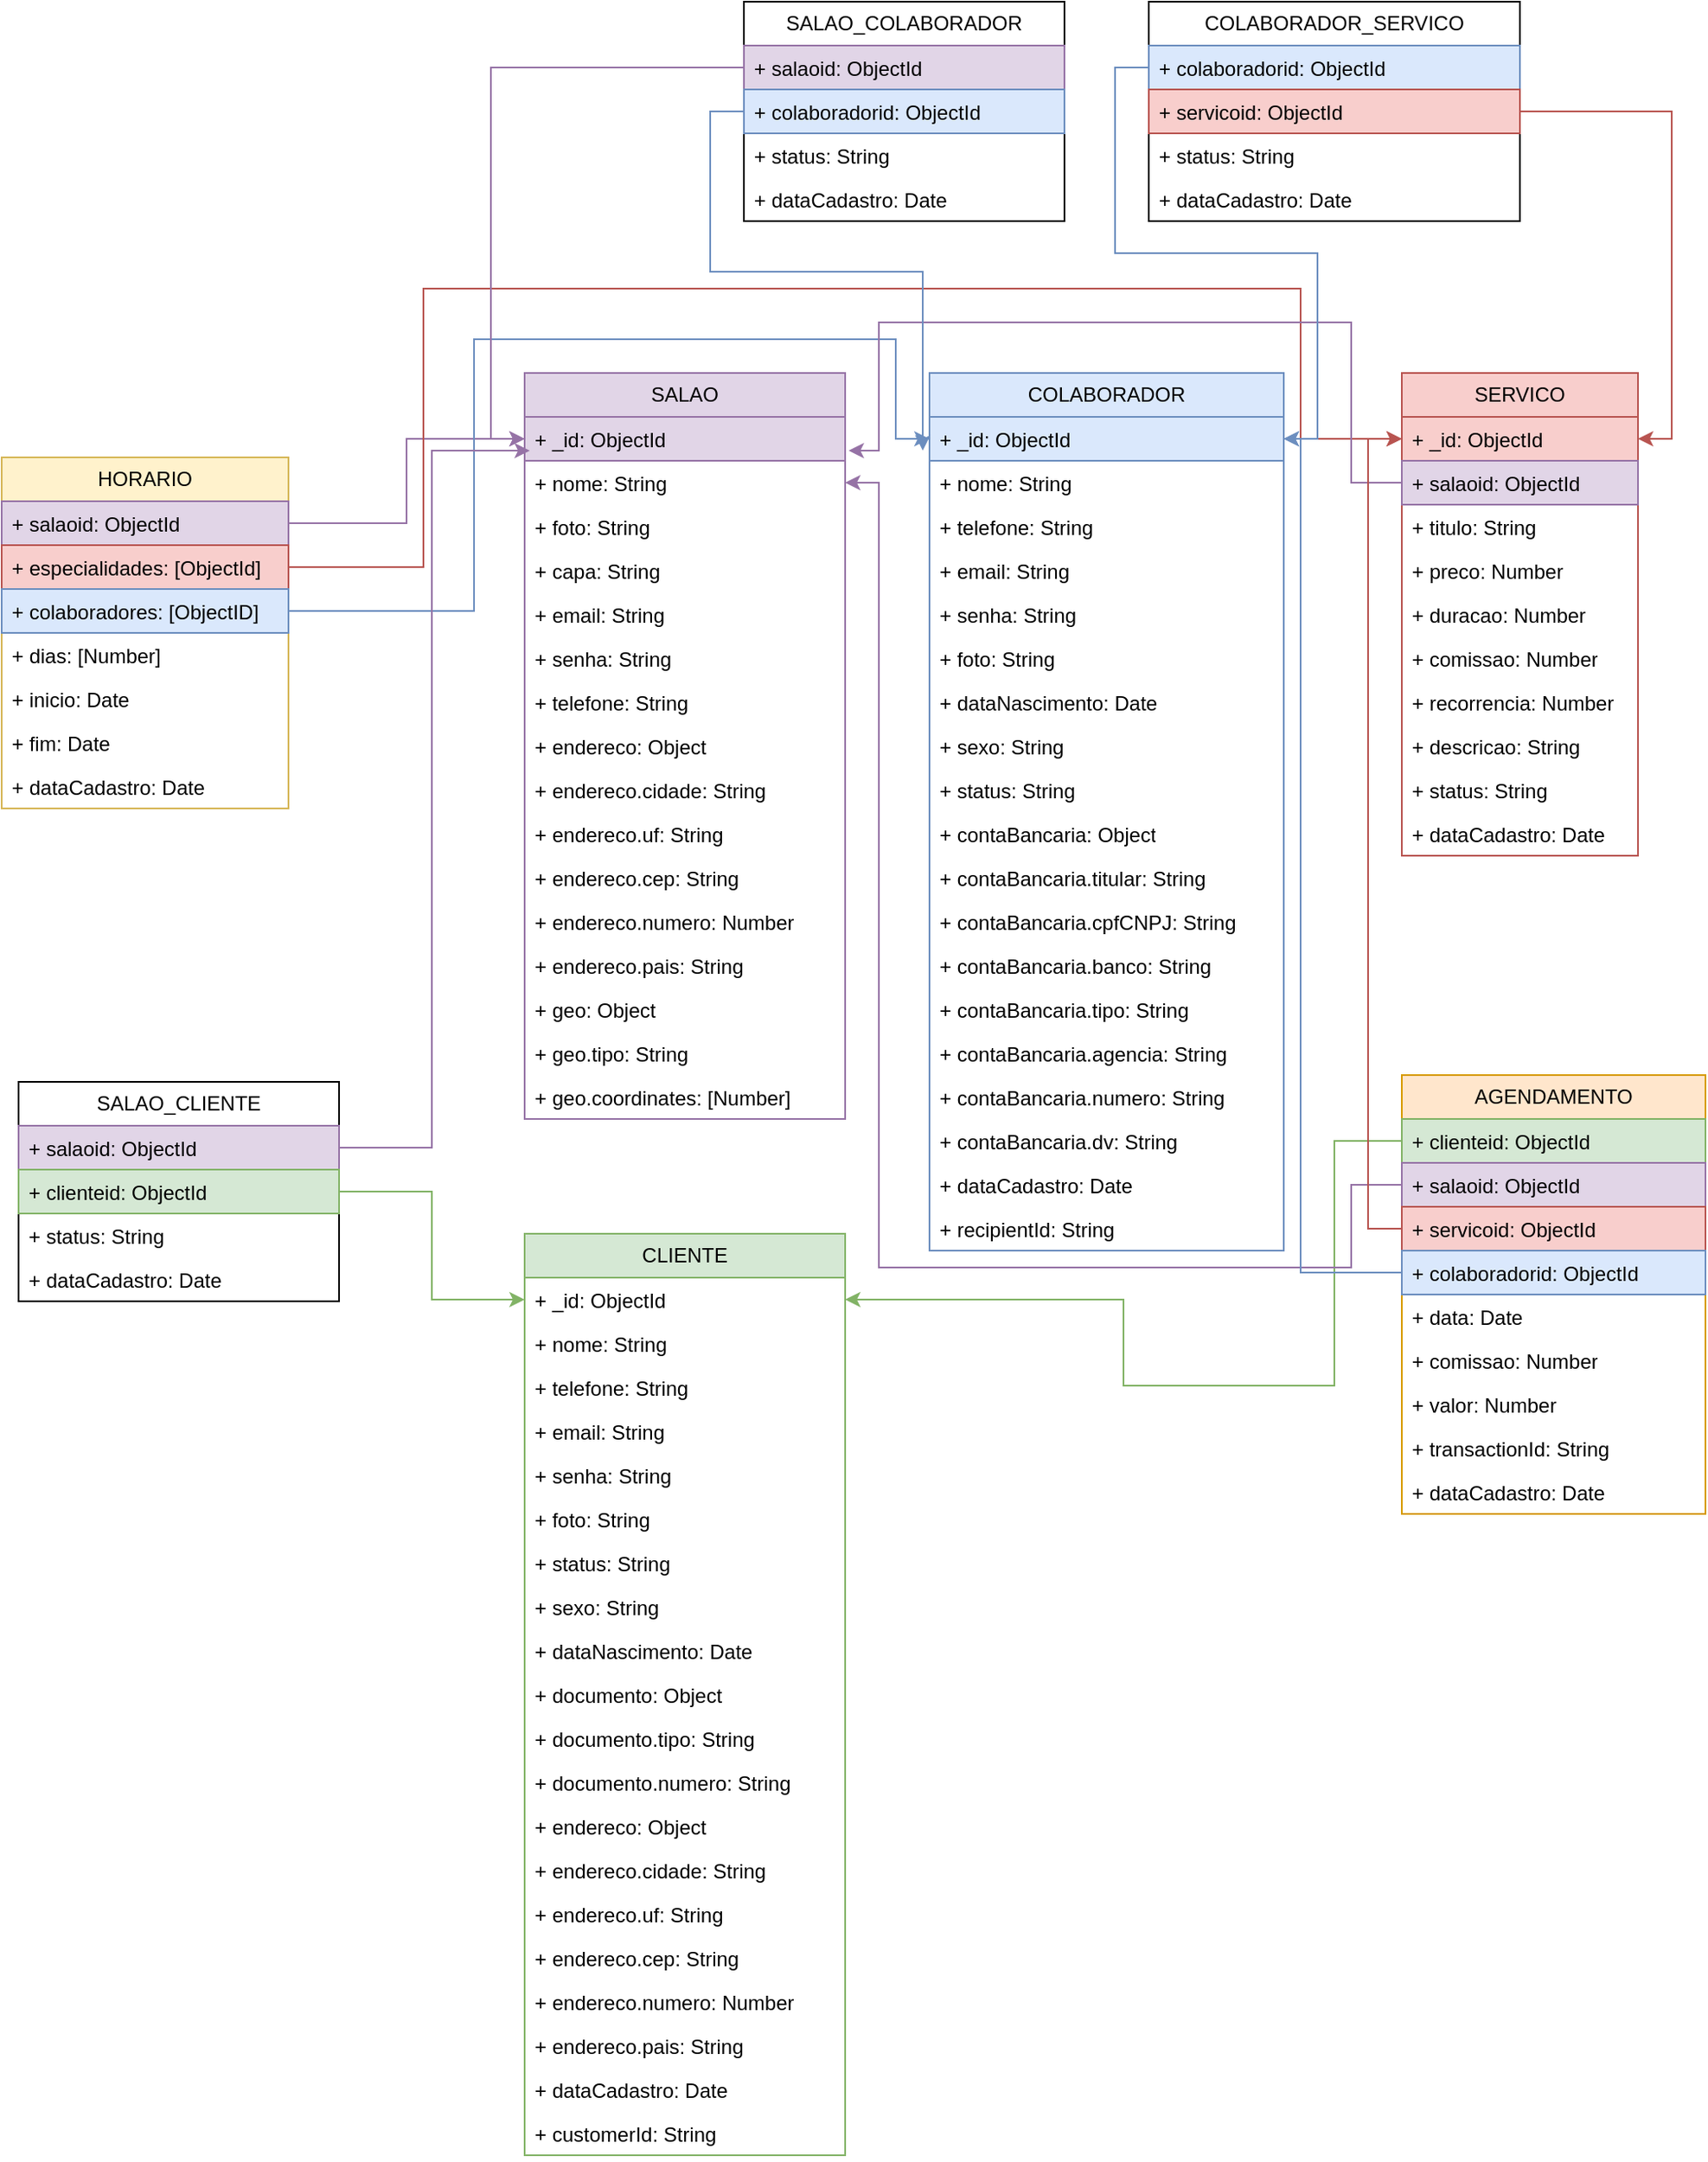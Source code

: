 <mxfile version="21.7.2" type="device">
  <diagram name="Página-1" id="pTal4wzW6NdU5dptqtZZ">
    <mxGraphModel dx="2261" dy="1959" grid="1" gridSize="10" guides="1" tooltips="1" connect="1" arrows="1" fold="1" page="1" pageScale="1" pageWidth="827" pageHeight="1169" math="0" shadow="0">
      <root>
        <mxCell id="0" />
        <mxCell id="1" parent="0" />
        <mxCell id="RB24_wowcTz3OjZPQ2FV-1" value="SALAO" style="swimlane;fontStyle=0;childLayout=stackLayout;horizontal=1;startSize=26;fillColor=#e1d5e7;horizontalStack=0;resizeParent=1;resizeParentMax=0;resizeLast=0;collapsible=1;marginBottom=0;whiteSpace=wrap;html=1;strokeColor=#9673a6;" parent="1" vertex="1">
          <mxGeometry x="20" y="80" width="190" height="442" as="geometry" />
        </mxCell>
        <mxCell id="RB24_wowcTz3OjZPQ2FV-2" value="+ _id: ObjectId" style="text;strokeColor=#9673a6;fillColor=#e1d5e7;align=left;verticalAlign=top;spacingLeft=4;spacingRight=4;overflow=hidden;rotatable=0;points=[[0,0.5],[1,0.5]];portConstraint=eastwest;whiteSpace=wrap;html=1;" parent="RB24_wowcTz3OjZPQ2FV-1" vertex="1">
          <mxGeometry y="26" width="190" height="26" as="geometry" />
        </mxCell>
        <mxCell id="RB24_wowcTz3OjZPQ2FV-3" value="+ nome: String" style="text;strokeColor=none;fillColor=none;align=left;verticalAlign=top;spacingLeft=4;spacingRight=4;overflow=hidden;rotatable=0;points=[[0,0.5],[1,0.5]];portConstraint=eastwest;whiteSpace=wrap;html=1;" parent="RB24_wowcTz3OjZPQ2FV-1" vertex="1">
          <mxGeometry y="52" width="190" height="26" as="geometry" />
        </mxCell>
        <mxCell id="RB24_wowcTz3OjZPQ2FV-4" value="+ foto: String" style="text;strokeColor=none;fillColor=none;align=left;verticalAlign=top;spacingLeft=4;spacingRight=4;overflow=hidden;rotatable=0;points=[[0,0.5],[1,0.5]];portConstraint=eastwest;whiteSpace=wrap;html=1;" parent="RB24_wowcTz3OjZPQ2FV-1" vertex="1">
          <mxGeometry y="78" width="190" height="26" as="geometry" />
        </mxCell>
        <mxCell id="RB24_wowcTz3OjZPQ2FV-5" value="+ capa: String" style="text;strokeColor=none;fillColor=none;align=left;verticalAlign=top;spacingLeft=4;spacingRight=4;overflow=hidden;rotatable=0;points=[[0,0.5],[1,0.5]];portConstraint=eastwest;whiteSpace=wrap;html=1;" parent="RB24_wowcTz3OjZPQ2FV-1" vertex="1">
          <mxGeometry y="104" width="190" height="26" as="geometry" />
        </mxCell>
        <mxCell id="RB24_wowcTz3OjZPQ2FV-6" value="+ email: String" style="text;strokeColor=none;fillColor=none;align=left;verticalAlign=top;spacingLeft=4;spacingRight=4;overflow=hidden;rotatable=0;points=[[0,0.5],[1,0.5]];portConstraint=eastwest;whiteSpace=wrap;html=1;" parent="RB24_wowcTz3OjZPQ2FV-1" vertex="1">
          <mxGeometry y="130" width="190" height="26" as="geometry" />
        </mxCell>
        <mxCell id="RB24_wowcTz3OjZPQ2FV-7" value="+ senha: String" style="text;strokeColor=none;fillColor=none;align=left;verticalAlign=top;spacingLeft=4;spacingRight=4;overflow=hidden;rotatable=0;points=[[0,0.5],[1,0.5]];portConstraint=eastwest;whiteSpace=wrap;html=1;" parent="RB24_wowcTz3OjZPQ2FV-1" vertex="1">
          <mxGeometry y="156" width="190" height="26" as="geometry" />
        </mxCell>
        <mxCell id="RB24_wowcTz3OjZPQ2FV-8" value="+ telefone: String" style="text;strokeColor=none;fillColor=none;align=left;verticalAlign=top;spacingLeft=4;spacingRight=4;overflow=hidden;rotatable=0;points=[[0,0.5],[1,0.5]];portConstraint=eastwest;whiteSpace=wrap;html=1;" parent="RB24_wowcTz3OjZPQ2FV-1" vertex="1">
          <mxGeometry y="182" width="190" height="26" as="geometry" />
        </mxCell>
        <mxCell id="RB24_wowcTz3OjZPQ2FV-9" value="+ endereco: Object" style="text;strokeColor=none;fillColor=none;align=left;verticalAlign=top;spacingLeft=4;spacingRight=4;overflow=hidden;rotatable=0;points=[[0,0.5],[1,0.5]];portConstraint=eastwest;whiteSpace=wrap;html=1;" parent="RB24_wowcTz3OjZPQ2FV-1" vertex="1">
          <mxGeometry y="208" width="190" height="26" as="geometry" />
        </mxCell>
        <mxCell id="RB24_wowcTz3OjZPQ2FV-10" value="+ endereco.cidade: String" style="text;strokeColor=none;fillColor=none;align=left;verticalAlign=top;spacingLeft=4;spacingRight=4;overflow=hidden;rotatable=0;points=[[0,0.5],[1,0.5]];portConstraint=eastwest;whiteSpace=wrap;html=1;" parent="RB24_wowcTz3OjZPQ2FV-1" vertex="1">
          <mxGeometry y="234" width="190" height="26" as="geometry" />
        </mxCell>
        <mxCell id="RB24_wowcTz3OjZPQ2FV-11" value="+ endereco.uf: String" style="text;strokeColor=none;fillColor=none;align=left;verticalAlign=top;spacingLeft=4;spacingRight=4;overflow=hidden;rotatable=0;points=[[0,0.5],[1,0.5]];portConstraint=eastwest;whiteSpace=wrap;html=1;" parent="RB24_wowcTz3OjZPQ2FV-1" vertex="1">
          <mxGeometry y="260" width="190" height="26" as="geometry" />
        </mxCell>
        <mxCell id="RB24_wowcTz3OjZPQ2FV-12" value="+ endereco.cep: String" style="text;strokeColor=none;fillColor=none;align=left;verticalAlign=top;spacingLeft=4;spacingRight=4;overflow=hidden;rotatable=0;points=[[0,0.5],[1,0.5]];portConstraint=eastwest;whiteSpace=wrap;html=1;" parent="RB24_wowcTz3OjZPQ2FV-1" vertex="1">
          <mxGeometry y="286" width="190" height="26" as="geometry" />
        </mxCell>
        <mxCell id="RB24_wowcTz3OjZPQ2FV-14" value="+ endereco.numero: Number" style="text;strokeColor=none;fillColor=none;align=left;verticalAlign=top;spacingLeft=4;spacingRight=4;overflow=hidden;rotatable=0;points=[[0,0.5],[1,0.5]];portConstraint=eastwest;whiteSpace=wrap;html=1;" parent="RB24_wowcTz3OjZPQ2FV-1" vertex="1">
          <mxGeometry y="312" width="190" height="26" as="geometry" />
        </mxCell>
        <mxCell id="RB24_wowcTz3OjZPQ2FV-15" value="+ endereco.pais: String" style="text;strokeColor=none;fillColor=none;align=left;verticalAlign=top;spacingLeft=4;spacingRight=4;overflow=hidden;rotatable=0;points=[[0,0.5],[1,0.5]];portConstraint=eastwest;whiteSpace=wrap;html=1;" parent="RB24_wowcTz3OjZPQ2FV-1" vertex="1">
          <mxGeometry y="338" width="190" height="26" as="geometry" />
        </mxCell>
        <mxCell id="RB24_wowcTz3OjZPQ2FV-16" value="+ geo: Object" style="text;strokeColor=none;fillColor=none;align=left;verticalAlign=top;spacingLeft=4;spacingRight=4;overflow=hidden;rotatable=0;points=[[0,0.5],[1,0.5]];portConstraint=eastwest;whiteSpace=wrap;html=1;" parent="RB24_wowcTz3OjZPQ2FV-1" vertex="1">
          <mxGeometry y="364" width="190" height="26" as="geometry" />
        </mxCell>
        <mxCell id="RB24_wowcTz3OjZPQ2FV-17" value="+ geo.tipo: String" style="text;strokeColor=none;fillColor=none;align=left;verticalAlign=top;spacingLeft=4;spacingRight=4;overflow=hidden;rotatable=0;points=[[0,0.5],[1,0.5]];portConstraint=eastwest;whiteSpace=wrap;html=1;" parent="RB24_wowcTz3OjZPQ2FV-1" vertex="1">
          <mxGeometry y="390" width="190" height="26" as="geometry" />
        </mxCell>
        <mxCell id="RB24_wowcTz3OjZPQ2FV-18" value="+ geo.coordinates: [Number]" style="text;strokeColor=none;fillColor=none;align=left;verticalAlign=top;spacingLeft=4;spacingRight=4;overflow=hidden;rotatable=0;points=[[0,0.5],[1,0.5]];portConstraint=eastwest;whiteSpace=wrap;html=1;" parent="RB24_wowcTz3OjZPQ2FV-1" vertex="1">
          <mxGeometry y="416" width="190" height="26" as="geometry" />
        </mxCell>
        <mxCell id="RB24_wowcTz3OjZPQ2FV-19" value="COLABORADOR" style="swimlane;fontStyle=0;childLayout=stackLayout;horizontal=1;startSize=26;fillColor=#dae8fc;horizontalStack=0;resizeParent=1;resizeParentMax=0;resizeLast=0;collapsible=1;marginBottom=0;whiteSpace=wrap;html=1;strokeColor=#6c8ebf;" parent="1" vertex="1">
          <mxGeometry x="260" y="80" width="210" height="520" as="geometry" />
        </mxCell>
        <mxCell id="RB24_wowcTz3OjZPQ2FV-20" value="+ _id: ObjectId" style="text;strokeColor=#6c8ebf;fillColor=#dae8fc;align=left;verticalAlign=top;spacingLeft=4;spacingRight=4;overflow=hidden;rotatable=0;points=[[0,0.5],[1,0.5]];portConstraint=eastwest;whiteSpace=wrap;html=1;" parent="RB24_wowcTz3OjZPQ2FV-19" vertex="1">
          <mxGeometry y="26" width="210" height="26" as="geometry" />
        </mxCell>
        <mxCell id="RB24_wowcTz3OjZPQ2FV-21" value="+ nome: String" style="text;strokeColor=none;fillColor=none;align=left;verticalAlign=top;spacingLeft=4;spacingRight=4;overflow=hidden;rotatable=0;points=[[0,0.5],[1,0.5]];portConstraint=eastwest;whiteSpace=wrap;html=1;" parent="RB24_wowcTz3OjZPQ2FV-19" vertex="1">
          <mxGeometry y="52" width="210" height="26" as="geometry" />
        </mxCell>
        <mxCell id="RB24_wowcTz3OjZPQ2FV-22" value="+ telefone: String" style="text;strokeColor=none;fillColor=none;align=left;verticalAlign=top;spacingLeft=4;spacingRight=4;overflow=hidden;rotatable=0;points=[[0,0.5],[1,0.5]];portConstraint=eastwest;whiteSpace=wrap;html=1;" parent="RB24_wowcTz3OjZPQ2FV-19" vertex="1">
          <mxGeometry y="78" width="210" height="26" as="geometry" />
        </mxCell>
        <mxCell id="RB24_wowcTz3OjZPQ2FV-23" value="+ email: String" style="text;strokeColor=none;fillColor=none;align=left;verticalAlign=top;spacingLeft=4;spacingRight=4;overflow=hidden;rotatable=0;points=[[0,0.5],[1,0.5]];portConstraint=eastwest;whiteSpace=wrap;html=1;" parent="RB24_wowcTz3OjZPQ2FV-19" vertex="1">
          <mxGeometry y="104" width="210" height="26" as="geometry" />
        </mxCell>
        <mxCell id="RB24_wowcTz3OjZPQ2FV-24" value="+ senha: String" style="text;strokeColor=none;fillColor=none;align=left;verticalAlign=top;spacingLeft=4;spacingRight=4;overflow=hidden;rotatable=0;points=[[0,0.5],[1,0.5]];portConstraint=eastwest;whiteSpace=wrap;html=1;" parent="RB24_wowcTz3OjZPQ2FV-19" vertex="1">
          <mxGeometry y="130" width="210" height="26" as="geometry" />
        </mxCell>
        <mxCell id="RB24_wowcTz3OjZPQ2FV-25" value="+ foto: String" style="text;strokeColor=none;fillColor=none;align=left;verticalAlign=top;spacingLeft=4;spacingRight=4;overflow=hidden;rotatable=0;points=[[0,0.5],[1,0.5]];portConstraint=eastwest;whiteSpace=wrap;html=1;" parent="RB24_wowcTz3OjZPQ2FV-19" vertex="1">
          <mxGeometry y="156" width="210" height="26" as="geometry" />
        </mxCell>
        <mxCell id="RB24_wowcTz3OjZPQ2FV-26" value="+ dataNascimento: Date" style="text;strokeColor=none;fillColor=none;align=left;verticalAlign=top;spacingLeft=4;spacingRight=4;overflow=hidden;rotatable=0;points=[[0,0.5],[1,0.5]];portConstraint=eastwest;whiteSpace=wrap;html=1;" parent="RB24_wowcTz3OjZPQ2FV-19" vertex="1">
          <mxGeometry y="182" width="210" height="26" as="geometry" />
        </mxCell>
        <mxCell id="RB24_wowcTz3OjZPQ2FV-27" value="+ sexo: String" style="text;strokeColor=none;fillColor=none;align=left;verticalAlign=top;spacingLeft=4;spacingRight=4;overflow=hidden;rotatable=0;points=[[0,0.5],[1,0.5]];portConstraint=eastwest;whiteSpace=wrap;html=1;" parent="RB24_wowcTz3OjZPQ2FV-19" vertex="1">
          <mxGeometry y="208" width="210" height="26" as="geometry" />
        </mxCell>
        <mxCell id="RB24_wowcTz3OjZPQ2FV-28" value="+ status: String" style="text;strokeColor=none;fillColor=none;align=left;verticalAlign=top;spacingLeft=4;spacingRight=4;overflow=hidden;rotatable=0;points=[[0,0.5],[1,0.5]];portConstraint=eastwest;whiteSpace=wrap;html=1;" parent="RB24_wowcTz3OjZPQ2FV-19" vertex="1">
          <mxGeometry y="234" width="210" height="26" as="geometry" />
        </mxCell>
        <mxCell id="RB24_wowcTz3OjZPQ2FV-29" value="+ contaBancaria: Object" style="text;strokeColor=none;fillColor=none;align=left;verticalAlign=top;spacingLeft=4;spacingRight=4;overflow=hidden;rotatable=0;points=[[0,0.5],[1,0.5]];portConstraint=eastwest;whiteSpace=wrap;html=1;" parent="RB24_wowcTz3OjZPQ2FV-19" vertex="1">
          <mxGeometry y="260" width="210" height="26" as="geometry" />
        </mxCell>
        <mxCell id="RB24_wowcTz3OjZPQ2FV-30" value="+ contaBancaria.titular: String" style="text;strokeColor=none;fillColor=none;align=left;verticalAlign=top;spacingLeft=4;spacingRight=4;overflow=hidden;rotatable=0;points=[[0,0.5],[1,0.5]];portConstraint=eastwest;whiteSpace=wrap;html=1;" parent="RB24_wowcTz3OjZPQ2FV-19" vertex="1">
          <mxGeometry y="286" width="210" height="26" as="geometry" />
        </mxCell>
        <mxCell id="RB24_wowcTz3OjZPQ2FV-31" value="+ contaBancaria.cpfCNPJ: String" style="text;strokeColor=none;fillColor=none;align=left;verticalAlign=top;spacingLeft=4;spacingRight=4;overflow=hidden;rotatable=0;points=[[0,0.5],[1,0.5]];portConstraint=eastwest;whiteSpace=wrap;html=1;" parent="RB24_wowcTz3OjZPQ2FV-19" vertex="1">
          <mxGeometry y="312" width="210" height="26" as="geometry" />
        </mxCell>
        <mxCell id="RB24_wowcTz3OjZPQ2FV-32" value="+ contaBancaria.banco: String" style="text;strokeColor=none;fillColor=none;align=left;verticalAlign=top;spacingLeft=4;spacingRight=4;overflow=hidden;rotatable=0;points=[[0,0.5],[1,0.5]];portConstraint=eastwest;whiteSpace=wrap;html=1;" parent="RB24_wowcTz3OjZPQ2FV-19" vertex="1">
          <mxGeometry y="338" width="210" height="26" as="geometry" />
        </mxCell>
        <mxCell id="RB24_wowcTz3OjZPQ2FV-33" value="+ contaBancaria.tipo: String" style="text;strokeColor=none;fillColor=none;align=left;verticalAlign=top;spacingLeft=4;spacingRight=4;overflow=hidden;rotatable=0;points=[[0,0.5],[1,0.5]];portConstraint=eastwest;whiteSpace=wrap;html=1;" parent="RB24_wowcTz3OjZPQ2FV-19" vertex="1">
          <mxGeometry y="364" width="210" height="26" as="geometry" />
        </mxCell>
        <mxCell id="RB24_wowcTz3OjZPQ2FV-34" value="+ contaBancaria.agencia: String" style="text;strokeColor=none;fillColor=none;align=left;verticalAlign=top;spacingLeft=4;spacingRight=4;overflow=hidden;rotatable=0;points=[[0,0.5],[1,0.5]];portConstraint=eastwest;whiteSpace=wrap;html=1;" parent="RB24_wowcTz3OjZPQ2FV-19" vertex="1">
          <mxGeometry y="390" width="210" height="26" as="geometry" />
        </mxCell>
        <mxCell id="RB24_wowcTz3OjZPQ2FV-35" value="+ contaBancaria.numero: String" style="text;strokeColor=none;fillColor=none;align=left;verticalAlign=top;spacingLeft=4;spacingRight=4;overflow=hidden;rotatable=0;points=[[0,0.5],[1,0.5]];portConstraint=eastwest;whiteSpace=wrap;html=1;" parent="RB24_wowcTz3OjZPQ2FV-19" vertex="1">
          <mxGeometry y="416" width="210" height="26" as="geometry" />
        </mxCell>
        <mxCell id="RB24_wowcTz3OjZPQ2FV-36" value="+ contaBancaria.dv: String" style="text;strokeColor=none;fillColor=none;align=left;verticalAlign=top;spacingLeft=4;spacingRight=4;overflow=hidden;rotatable=0;points=[[0,0.5],[1,0.5]];portConstraint=eastwest;whiteSpace=wrap;html=1;" parent="RB24_wowcTz3OjZPQ2FV-19" vertex="1">
          <mxGeometry y="442" width="210" height="26" as="geometry" />
        </mxCell>
        <mxCell id="RB24_wowcTz3OjZPQ2FV-37" value="+ dataCadastro: Date" style="text;strokeColor=none;fillColor=none;align=left;verticalAlign=top;spacingLeft=4;spacingRight=4;overflow=hidden;rotatable=0;points=[[0,0.5],[1,0.5]];portConstraint=eastwest;whiteSpace=wrap;html=1;" parent="RB24_wowcTz3OjZPQ2FV-19" vertex="1">
          <mxGeometry y="468" width="210" height="26" as="geometry" />
        </mxCell>
        <mxCell id="RB24_wowcTz3OjZPQ2FV-38" value="+ recipientId: String" style="text;strokeColor=none;fillColor=none;align=left;verticalAlign=top;spacingLeft=4;spacingRight=4;overflow=hidden;rotatable=0;points=[[0,0.5],[1,0.5]];portConstraint=eastwest;whiteSpace=wrap;html=1;" parent="RB24_wowcTz3OjZPQ2FV-19" vertex="1">
          <mxGeometry y="494" width="210" height="26" as="geometry" />
        </mxCell>
        <mxCell id="RB24_wowcTz3OjZPQ2FV-39" value="SERVICO" style="swimlane;fontStyle=0;childLayout=stackLayout;horizontal=1;startSize=26;fillColor=#f8cecc;horizontalStack=0;resizeParent=1;resizeParentMax=0;resizeLast=0;collapsible=1;marginBottom=0;whiteSpace=wrap;html=1;strokeColor=#b85450;" parent="1" vertex="1">
          <mxGeometry x="540" y="80" width="140" height="286" as="geometry" />
        </mxCell>
        <mxCell id="RB24_wowcTz3OjZPQ2FV-40" value="+ _id: ObjectId" style="text;strokeColor=#b85450;fillColor=#f8cecc;align=left;verticalAlign=top;spacingLeft=4;spacingRight=4;overflow=hidden;rotatable=0;points=[[0,0.5],[1,0.5]];portConstraint=eastwest;whiteSpace=wrap;html=1;" parent="RB24_wowcTz3OjZPQ2FV-39" vertex="1">
          <mxGeometry y="26" width="140" height="26" as="geometry" />
        </mxCell>
        <mxCell id="RB24_wowcTz3OjZPQ2FV-41" value="+ salaoid: ObjectId" style="text;strokeColor=#9673a6;fillColor=#e1d5e7;align=left;verticalAlign=top;spacingLeft=4;spacingRight=4;overflow=hidden;rotatable=0;points=[[0,0.5],[1,0.5]];portConstraint=eastwest;whiteSpace=wrap;html=1;" parent="RB24_wowcTz3OjZPQ2FV-39" vertex="1">
          <mxGeometry y="52" width="140" height="26" as="geometry" />
        </mxCell>
        <mxCell id="RB24_wowcTz3OjZPQ2FV-42" value="+ titulo: String" style="text;strokeColor=none;fillColor=none;align=left;verticalAlign=top;spacingLeft=4;spacingRight=4;overflow=hidden;rotatable=0;points=[[0,0.5],[1,0.5]];portConstraint=eastwest;whiteSpace=wrap;html=1;" parent="RB24_wowcTz3OjZPQ2FV-39" vertex="1">
          <mxGeometry y="78" width="140" height="26" as="geometry" />
        </mxCell>
        <mxCell id="RB24_wowcTz3OjZPQ2FV-43" value="+ preco: Number" style="text;strokeColor=none;fillColor=none;align=left;verticalAlign=top;spacingLeft=4;spacingRight=4;overflow=hidden;rotatable=0;points=[[0,0.5],[1,0.5]];portConstraint=eastwest;whiteSpace=wrap;html=1;" parent="RB24_wowcTz3OjZPQ2FV-39" vertex="1">
          <mxGeometry y="104" width="140" height="26" as="geometry" />
        </mxCell>
        <mxCell id="RB24_wowcTz3OjZPQ2FV-44" value="+ duracao: Number" style="text;strokeColor=none;fillColor=none;align=left;verticalAlign=top;spacingLeft=4;spacingRight=4;overflow=hidden;rotatable=0;points=[[0,0.5],[1,0.5]];portConstraint=eastwest;whiteSpace=wrap;html=1;" parent="RB24_wowcTz3OjZPQ2FV-39" vertex="1">
          <mxGeometry y="130" width="140" height="26" as="geometry" />
        </mxCell>
        <mxCell id="RB24_wowcTz3OjZPQ2FV-45" value="+ comissao: Number" style="text;strokeColor=none;fillColor=none;align=left;verticalAlign=top;spacingLeft=4;spacingRight=4;overflow=hidden;rotatable=0;points=[[0,0.5],[1,0.5]];portConstraint=eastwest;whiteSpace=wrap;html=1;" parent="RB24_wowcTz3OjZPQ2FV-39" vertex="1">
          <mxGeometry y="156" width="140" height="26" as="geometry" />
        </mxCell>
        <mxCell id="RB24_wowcTz3OjZPQ2FV-46" value="+ recorrencia: Number" style="text;strokeColor=none;fillColor=none;align=left;verticalAlign=top;spacingLeft=4;spacingRight=4;overflow=hidden;rotatable=0;points=[[0,0.5],[1,0.5]];portConstraint=eastwest;whiteSpace=wrap;html=1;" parent="RB24_wowcTz3OjZPQ2FV-39" vertex="1">
          <mxGeometry y="182" width="140" height="26" as="geometry" />
        </mxCell>
        <mxCell id="RB24_wowcTz3OjZPQ2FV-47" value="+ descricao: String" style="text;strokeColor=none;fillColor=none;align=left;verticalAlign=top;spacingLeft=4;spacingRight=4;overflow=hidden;rotatable=0;points=[[0,0.5],[1,0.5]];portConstraint=eastwest;whiteSpace=wrap;html=1;" parent="RB24_wowcTz3OjZPQ2FV-39" vertex="1">
          <mxGeometry y="208" width="140" height="26" as="geometry" />
        </mxCell>
        <mxCell id="RB24_wowcTz3OjZPQ2FV-48" value="+ status: String" style="text;strokeColor=none;fillColor=none;align=left;verticalAlign=top;spacingLeft=4;spacingRight=4;overflow=hidden;rotatable=0;points=[[0,0.5],[1,0.5]];portConstraint=eastwest;whiteSpace=wrap;html=1;" parent="RB24_wowcTz3OjZPQ2FV-39" vertex="1">
          <mxGeometry y="234" width="140" height="26" as="geometry" />
        </mxCell>
        <mxCell id="RB24_wowcTz3OjZPQ2FV-49" value="+ dataCadastro: Date" style="text;strokeColor=none;fillColor=none;align=left;verticalAlign=top;spacingLeft=4;spacingRight=4;overflow=hidden;rotatable=0;points=[[0,0.5],[1,0.5]];portConstraint=eastwest;whiteSpace=wrap;html=1;" parent="RB24_wowcTz3OjZPQ2FV-39" vertex="1">
          <mxGeometry y="260" width="140" height="26" as="geometry" />
        </mxCell>
        <mxCell id="RB24_wowcTz3OjZPQ2FV-50" value="HORARIO" style="swimlane;fontStyle=0;childLayout=stackLayout;horizontal=1;startSize=26;fillColor=#fff2cc;horizontalStack=0;resizeParent=1;resizeParentMax=0;resizeLast=0;collapsible=1;marginBottom=0;whiteSpace=wrap;html=1;strokeColor=#d6b656;" parent="1" vertex="1">
          <mxGeometry x="-290" y="130" width="170" height="208" as="geometry" />
        </mxCell>
        <mxCell id="RB24_wowcTz3OjZPQ2FV-51" value="+ salaoid: ObjectId" style="text;strokeColor=#9673a6;fillColor=#e1d5e7;align=left;verticalAlign=top;spacingLeft=4;spacingRight=4;overflow=hidden;rotatable=0;points=[[0,0.5],[1,0.5]];portConstraint=eastwest;whiteSpace=wrap;html=1;" parent="RB24_wowcTz3OjZPQ2FV-50" vertex="1">
          <mxGeometry y="26" width="170" height="26" as="geometry" />
        </mxCell>
        <mxCell id="RB24_wowcTz3OjZPQ2FV-52" value="+ especialidades: [ObjectId]" style="text;strokeColor=#b85450;fillColor=#f8cecc;align=left;verticalAlign=top;spacingLeft=4;spacingRight=4;overflow=hidden;rotatable=0;points=[[0,0.5],[1,0.5]];portConstraint=eastwest;whiteSpace=wrap;html=1;" parent="RB24_wowcTz3OjZPQ2FV-50" vertex="1">
          <mxGeometry y="52" width="170" height="26" as="geometry" />
        </mxCell>
        <mxCell id="RB24_wowcTz3OjZPQ2FV-53" value="+ colaboradores: [ObjectID]" style="text;strokeColor=#6c8ebf;fillColor=#dae8fc;align=left;verticalAlign=top;spacingLeft=4;spacingRight=4;overflow=hidden;rotatable=0;points=[[0,0.5],[1,0.5]];portConstraint=eastwest;whiteSpace=wrap;html=1;" parent="RB24_wowcTz3OjZPQ2FV-50" vertex="1">
          <mxGeometry y="78" width="170" height="26" as="geometry" />
        </mxCell>
        <mxCell id="RB24_wowcTz3OjZPQ2FV-58" value="+ dias: [Number]" style="text;strokeColor=none;fillColor=none;align=left;verticalAlign=top;spacingLeft=4;spacingRight=4;overflow=hidden;rotatable=0;points=[[0,0.5],[1,0.5]];portConstraint=eastwest;whiteSpace=wrap;html=1;" parent="RB24_wowcTz3OjZPQ2FV-50" vertex="1">
          <mxGeometry y="104" width="170" height="26" as="geometry" />
        </mxCell>
        <mxCell id="RB24_wowcTz3OjZPQ2FV-59" value="+ inicio: Date" style="text;strokeColor=none;fillColor=none;align=left;verticalAlign=top;spacingLeft=4;spacingRight=4;overflow=hidden;rotatable=0;points=[[0,0.5],[1,0.5]];portConstraint=eastwest;whiteSpace=wrap;html=1;" parent="RB24_wowcTz3OjZPQ2FV-50" vertex="1">
          <mxGeometry y="130" width="170" height="26" as="geometry" />
        </mxCell>
        <mxCell id="RB24_wowcTz3OjZPQ2FV-60" value="+ fim: Date" style="text;strokeColor=none;fillColor=none;align=left;verticalAlign=top;spacingLeft=4;spacingRight=4;overflow=hidden;rotatable=0;points=[[0,0.5],[1,0.5]];portConstraint=eastwest;whiteSpace=wrap;html=1;" parent="RB24_wowcTz3OjZPQ2FV-50" vertex="1">
          <mxGeometry y="156" width="170" height="26" as="geometry" />
        </mxCell>
        <mxCell id="RB24_wowcTz3OjZPQ2FV-61" value="+ dataCadastro: Date" style="text;strokeColor=none;fillColor=none;align=left;verticalAlign=top;spacingLeft=4;spacingRight=4;overflow=hidden;rotatable=0;points=[[0,0.5],[1,0.5]];portConstraint=eastwest;whiteSpace=wrap;html=1;" parent="RB24_wowcTz3OjZPQ2FV-50" vertex="1">
          <mxGeometry y="182" width="170" height="26" as="geometry" />
        </mxCell>
        <mxCell id="RB24_wowcTz3OjZPQ2FV-64" style="edgeStyle=orthogonalEdgeStyle;rounded=0;orthogonalLoop=1;jettySize=auto;html=1;exitX=1;exitY=0.5;exitDx=0;exitDy=0;entryX=0;entryY=0.5;entryDx=0;entryDy=0;fillColor=#e1d5e7;strokeColor=#9673a6;" parent="1" source="RB24_wowcTz3OjZPQ2FV-51" target="RB24_wowcTz3OjZPQ2FV-2" edge="1">
          <mxGeometry relative="1" as="geometry" />
        </mxCell>
        <mxCell id="RB24_wowcTz3OjZPQ2FV-65" style="edgeStyle=orthogonalEdgeStyle;rounded=0;orthogonalLoop=1;jettySize=auto;html=1;exitX=1;exitY=0.5;exitDx=0;exitDy=0;entryX=0;entryY=0.5;entryDx=0;entryDy=0;fillColor=#f8cecc;strokeColor=#b85450;" parent="1" source="RB24_wowcTz3OjZPQ2FV-52" target="RB24_wowcTz3OjZPQ2FV-40" edge="1">
          <mxGeometry relative="1" as="geometry">
            <Array as="points">
              <mxPoint x="-40" y="195" />
              <mxPoint x="-40" y="30" />
              <mxPoint x="480" y="30" />
              <mxPoint x="480" y="119" />
            </Array>
          </mxGeometry>
        </mxCell>
        <mxCell id="RB24_wowcTz3OjZPQ2FV-66" style="edgeStyle=orthogonalEdgeStyle;rounded=0;orthogonalLoop=1;jettySize=auto;html=1;exitX=1;exitY=0.5;exitDx=0;exitDy=0;entryX=0;entryY=0.5;entryDx=0;entryDy=0;fillColor=#dae8fc;strokeColor=#6c8ebf;" parent="1" source="RB24_wowcTz3OjZPQ2FV-53" target="RB24_wowcTz3OjZPQ2FV-20" edge="1">
          <mxGeometry relative="1" as="geometry">
            <Array as="points">
              <mxPoint x="-10" y="221" />
              <mxPoint x="-10" y="60" />
              <mxPoint x="240" y="60" />
            </Array>
          </mxGeometry>
        </mxCell>
        <mxCell id="RB24_wowcTz3OjZPQ2FV-67" style="edgeStyle=orthogonalEdgeStyle;rounded=0;orthogonalLoop=1;jettySize=auto;html=1;exitX=0;exitY=0.5;exitDx=0;exitDy=0;entryX=1.011;entryY=0.769;entryDx=0;entryDy=0;entryPerimeter=0;fillColor=#e1d5e7;strokeColor=#9673a6;" parent="1" source="RB24_wowcTz3OjZPQ2FV-41" target="RB24_wowcTz3OjZPQ2FV-2" edge="1">
          <mxGeometry relative="1" as="geometry">
            <Array as="points">
              <mxPoint x="510" y="145" />
              <mxPoint x="510" y="50" />
              <mxPoint x="230" y="50" />
              <mxPoint x="230" y="126" />
            </Array>
          </mxGeometry>
        </mxCell>
        <mxCell id="RB24_wowcTz3OjZPQ2FV-68" value="SALAO_COLABORADOR" style="swimlane;fontStyle=0;childLayout=stackLayout;horizontal=1;startSize=26;fillColor=none;horizontalStack=0;resizeParent=1;resizeParentMax=0;resizeLast=0;collapsible=1;marginBottom=0;whiteSpace=wrap;html=1;" parent="1" vertex="1">
          <mxGeometry x="150" y="-140" width="190" height="130" as="geometry" />
        </mxCell>
        <mxCell id="RB24_wowcTz3OjZPQ2FV-69" value="+ salaoid: ObjectId" style="text;strokeColor=#9673a6;fillColor=#e1d5e7;align=left;verticalAlign=top;spacingLeft=4;spacingRight=4;overflow=hidden;rotatable=0;points=[[0,0.5],[1,0.5]];portConstraint=eastwest;whiteSpace=wrap;html=1;" parent="RB24_wowcTz3OjZPQ2FV-68" vertex="1">
          <mxGeometry y="26" width="190" height="26" as="geometry" />
        </mxCell>
        <mxCell id="RB24_wowcTz3OjZPQ2FV-70" value="+ colaboradorid: ObjectId" style="text;strokeColor=#6c8ebf;fillColor=#dae8fc;align=left;verticalAlign=top;spacingLeft=4;spacingRight=4;overflow=hidden;rotatable=0;points=[[0,0.5],[1,0.5]];portConstraint=eastwest;whiteSpace=wrap;html=1;" parent="RB24_wowcTz3OjZPQ2FV-68" vertex="1">
          <mxGeometry y="52" width="190" height="26" as="geometry" />
        </mxCell>
        <mxCell id="RB24_wowcTz3OjZPQ2FV-71" value="+ status: String" style="text;strokeColor=none;fillColor=none;align=left;verticalAlign=top;spacingLeft=4;spacingRight=4;overflow=hidden;rotatable=0;points=[[0,0.5],[1,0.5]];portConstraint=eastwest;whiteSpace=wrap;html=1;" parent="RB24_wowcTz3OjZPQ2FV-68" vertex="1">
          <mxGeometry y="78" width="190" height="26" as="geometry" />
        </mxCell>
        <mxCell id="RB24_wowcTz3OjZPQ2FV-72" value="+ dataCadastro: Date" style="text;strokeColor=none;fillColor=none;align=left;verticalAlign=top;spacingLeft=4;spacingRight=4;overflow=hidden;rotatable=0;points=[[0,0.5],[1,0.5]];portConstraint=eastwest;whiteSpace=wrap;html=1;" parent="RB24_wowcTz3OjZPQ2FV-68" vertex="1">
          <mxGeometry y="104" width="190" height="26" as="geometry" />
        </mxCell>
        <mxCell id="RB24_wowcTz3OjZPQ2FV-73" style="edgeStyle=orthogonalEdgeStyle;rounded=0;orthogonalLoop=1;jettySize=auto;html=1;exitX=0;exitY=0.5;exitDx=0;exitDy=0;entryX=0;entryY=0.5;entryDx=0;entryDy=0;fillColor=#e1d5e7;strokeColor=#9673a6;" parent="1" source="RB24_wowcTz3OjZPQ2FV-69" target="RB24_wowcTz3OjZPQ2FV-2" edge="1">
          <mxGeometry relative="1" as="geometry" />
        </mxCell>
        <mxCell id="RB24_wowcTz3OjZPQ2FV-74" style="edgeStyle=orthogonalEdgeStyle;rounded=0;orthogonalLoop=1;jettySize=auto;html=1;exitX=0;exitY=0.5;exitDx=0;exitDy=0;entryX=-0.019;entryY=0.769;entryDx=0;entryDy=0;entryPerimeter=0;fillColor=#dae8fc;strokeColor=#6c8ebf;" parent="1" source="RB24_wowcTz3OjZPQ2FV-70" target="RB24_wowcTz3OjZPQ2FV-20" edge="1">
          <mxGeometry relative="1" as="geometry">
            <Array as="points">
              <mxPoint x="130" y="-75" />
              <mxPoint x="130" y="20" />
              <mxPoint x="256" y="20" />
            </Array>
          </mxGeometry>
        </mxCell>
        <mxCell id="RB24_wowcTz3OjZPQ2FV-81" style="edgeStyle=orthogonalEdgeStyle;rounded=0;orthogonalLoop=1;jettySize=auto;html=1;exitX=1;exitY=0.5;exitDx=0;exitDy=0;entryX=1;entryY=0.5;entryDx=0;entryDy=0;fillColor=#f8cecc;strokeColor=#b85450;" parent="1" source="RB24_wowcTz3OjZPQ2FV-75" target="RB24_wowcTz3OjZPQ2FV-40" edge="1">
          <mxGeometry relative="1" as="geometry" />
        </mxCell>
        <mxCell id="RB24_wowcTz3OjZPQ2FV-75" value="COLABORADOR_SERVICO" style="swimlane;fontStyle=0;childLayout=stackLayout;horizontal=1;startSize=26;fillColor=none;horizontalStack=0;resizeParent=1;resizeParentMax=0;resizeLast=0;collapsible=1;marginBottom=0;whiteSpace=wrap;html=1;" parent="1" vertex="1">
          <mxGeometry x="390" y="-140" width="220" height="130" as="geometry" />
        </mxCell>
        <mxCell id="RB24_wowcTz3OjZPQ2FV-76" value="+ colaboradorid: ObjectId" style="text;strokeColor=#6c8ebf;fillColor=#dae8fc;align=left;verticalAlign=top;spacingLeft=4;spacingRight=4;overflow=hidden;rotatable=0;points=[[0,0.5],[1,0.5]];portConstraint=eastwest;whiteSpace=wrap;html=1;" parent="RB24_wowcTz3OjZPQ2FV-75" vertex="1">
          <mxGeometry y="26" width="220" height="26" as="geometry" />
        </mxCell>
        <mxCell id="RB24_wowcTz3OjZPQ2FV-77" value="+ servicoid: ObjectId" style="text;strokeColor=#b85450;fillColor=#f8cecc;align=left;verticalAlign=top;spacingLeft=4;spacingRight=4;overflow=hidden;rotatable=0;points=[[0,0.5],[1,0.5]];portConstraint=eastwest;whiteSpace=wrap;html=1;" parent="RB24_wowcTz3OjZPQ2FV-75" vertex="1">
          <mxGeometry y="52" width="220" height="26" as="geometry" />
        </mxCell>
        <mxCell id="RB24_wowcTz3OjZPQ2FV-78" value="+ status: String" style="text;strokeColor=none;fillColor=none;align=left;verticalAlign=top;spacingLeft=4;spacingRight=4;overflow=hidden;rotatable=0;points=[[0,0.5],[1,0.5]];portConstraint=eastwest;whiteSpace=wrap;html=1;" parent="RB24_wowcTz3OjZPQ2FV-75" vertex="1">
          <mxGeometry y="78" width="220" height="26" as="geometry" />
        </mxCell>
        <mxCell id="RB24_wowcTz3OjZPQ2FV-79" value="+ dataCadastro: Date" style="text;strokeColor=none;fillColor=none;align=left;verticalAlign=top;spacingLeft=4;spacingRight=4;overflow=hidden;rotatable=0;points=[[0,0.5],[1,0.5]];portConstraint=eastwest;whiteSpace=wrap;html=1;" parent="RB24_wowcTz3OjZPQ2FV-75" vertex="1">
          <mxGeometry y="104" width="220" height="26" as="geometry" />
        </mxCell>
        <mxCell id="RB24_wowcTz3OjZPQ2FV-80" style="edgeStyle=orthogonalEdgeStyle;rounded=0;orthogonalLoop=1;jettySize=auto;html=1;exitX=0;exitY=0.5;exitDx=0;exitDy=0;entryX=1;entryY=0.5;entryDx=0;entryDy=0;fillColor=#dae8fc;strokeColor=#6c8ebf;" parent="1" source="RB24_wowcTz3OjZPQ2FV-76" target="RB24_wowcTz3OjZPQ2FV-20" edge="1">
          <mxGeometry relative="1" as="geometry" />
        </mxCell>
        <mxCell id="RB24_wowcTz3OjZPQ2FV-82" value="CLIENTE" style="swimlane;fontStyle=0;childLayout=stackLayout;horizontal=1;startSize=26;fillColor=#d5e8d4;horizontalStack=0;resizeParent=1;resizeParentMax=0;resizeLast=0;collapsible=1;marginBottom=0;whiteSpace=wrap;html=1;strokeColor=#82b366;" parent="1" vertex="1">
          <mxGeometry x="20" y="590" width="190" height="546" as="geometry" />
        </mxCell>
        <mxCell id="RB24_wowcTz3OjZPQ2FV-83" value="+ _id: ObjectId" style="text;strokeColor=none;fillColor=none;align=left;verticalAlign=top;spacingLeft=4;spacingRight=4;overflow=hidden;rotatable=0;points=[[0,0.5],[1,0.5]];portConstraint=eastwest;whiteSpace=wrap;html=1;" parent="RB24_wowcTz3OjZPQ2FV-82" vertex="1">
          <mxGeometry y="26" width="190" height="26" as="geometry" />
        </mxCell>
        <mxCell id="RB24_wowcTz3OjZPQ2FV-84" value="+ nome: String" style="text;strokeColor=none;fillColor=none;align=left;verticalAlign=top;spacingLeft=4;spacingRight=4;overflow=hidden;rotatable=0;points=[[0,0.5],[1,0.5]];portConstraint=eastwest;whiteSpace=wrap;html=1;" parent="RB24_wowcTz3OjZPQ2FV-82" vertex="1">
          <mxGeometry y="52" width="190" height="26" as="geometry" />
        </mxCell>
        <mxCell id="RB24_wowcTz3OjZPQ2FV-85" value="+ telefone: String" style="text;strokeColor=none;fillColor=none;align=left;verticalAlign=top;spacingLeft=4;spacingRight=4;overflow=hidden;rotatable=0;points=[[0,0.5],[1,0.5]];portConstraint=eastwest;whiteSpace=wrap;html=1;" parent="RB24_wowcTz3OjZPQ2FV-82" vertex="1">
          <mxGeometry y="78" width="190" height="26" as="geometry" />
        </mxCell>
        <mxCell id="RB24_wowcTz3OjZPQ2FV-86" value="+ email: String" style="text;strokeColor=none;fillColor=none;align=left;verticalAlign=top;spacingLeft=4;spacingRight=4;overflow=hidden;rotatable=0;points=[[0,0.5],[1,0.5]];portConstraint=eastwest;whiteSpace=wrap;html=1;" parent="RB24_wowcTz3OjZPQ2FV-82" vertex="1">
          <mxGeometry y="104" width="190" height="26" as="geometry" />
        </mxCell>
        <mxCell id="RB24_wowcTz3OjZPQ2FV-87" value="+ senha: String" style="text;strokeColor=none;fillColor=none;align=left;verticalAlign=top;spacingLeft=4;spacingRight=4;overflow=hidden;rotatable=0;points=[[0,0.5],[1,0.5]];portConstraint=eastwest;whiteSpace=wrap;html=1;" parent="RB24_wowcTz3OjZPQ2FV-82" vertex="1">
          <mxGeometry y="130" width="190" height="26" as="geometry" />
        </mxCell>
        <mxCell id="RB24_wowcTz3OjZPQ2FV-88" value="+ foto: String" style="text;strokeColor=none;fillColor=none;align=left;verticalAlign=top;spacingLeft=4;spacingRight=4;overflow=hidden;rotatable=0;points=[[0,0.5],[1,0.5]];portConstraint=eastwest;whiteSpace=wrap;html=1;" parent="RB24_wowcTz3OjZPQ2FV-82" vertex="1">
          <mxGeometry y="156" width="190" height="26" as="geometry" />
        </mxCell>
        <mxCell id="RB24_wowcTz3OjZPQ2FV-89" value="+ status: String" style="text;strokeColor=none;fillColor=none;align=left;verticalAlign=top;spacingLeft=4;spacingRight=4;overflow=hidden;rotatable=0;points=[[0,0.5],[1,0.5]];portConstraint=eastwest;whiteSpace=wrap;html=1;" parent="RB24_wowcTz3OjZPQ2FV-82" vertex="1">
          <mxGeometry y="182" width="190" height="26" as="geometry" />
        </mxCell>
        <mxCell id="RB24_wowcTz3OjZPQ2FV-90" value="+ sexo: String" style="text;strokeColor=none;fillColor=none;align=left;verticalAlign=top;spacingLeft=4;spacingRight=4;overflow=hidden;rotatable=0;points=[[0,0.5],[1,0.5]];portConstraint=eastwest;whiteSpace=wrap;html=1;" parent="RB24_wowcTz3OjZPQ2FV-82" vertex="1">
          <mxGeometry y="208" width="190" height="26" as="geometry" />
        </mxCell>
        <mxCell id="RB24_wowcTz3OjZPQ2FV-91" value="+ dataNascimento: Date" style="text;strokeColor=none;fillColor=none;align=left;verticalAlign=top;spacingLeft=4;spacingRight=4;overflow=hidden;rotatable=0;points=[[0,0.5],[1,0.5]];portConstraint=eastwest;whiteSpace=wrap;html=1;" parent="RB24_wowcTz3OjZPQ2FV-82" vertex="1">
          <mxGeometry y="234" width="190" height="26" as="geometry" />
        </mxCell>
        <mxCell id="RB24_wowcTz3OjZPQ2FV-92" value="+ documento: Object" style="text;strokeColor=none;fillColor=none;align=left;verticalAlign=top;spacingLeft=4;spacingRight=4;overflow=hidden;rotatable=0;points=[[0,0.5],[1,0.5]];portConstraint=eastwest;whiteSpace=wrap;html=1;" parent="RB24_wowcTz3OjZPQ2FV-82" vertex="1">
          <mxGeometry y="260" width="190" height="26" as="geometry" />
        </mxCell>
        <mxCell id="RB24_wowcTz3OjZPQ2FV-93" value="+ documento.tipo: String" style="text;strokeColor=none;fillColor=none;align=left;verticalAlign=top;spacingLeft=4;spacingRight=4;overflow=hidden;rotatable=0;points=[[0,0.5],[1,0.5]];portConstraint=eastwest;whiteSpace=wrap;html=1;" parent="RB24_wowcTz3OjZPQ2FV-82" vertex="1">
          <mxGeometry y="286" width="190" height="26" as="geometry" />
        </mxCell>
        <mxCell id="RB24_wowcTz3OjZPQ2FV-94" value="+ documento.numero: String" style="text;strokeColor=none;fillColor=none;align=left;verticalAlign=top;spacingLeft=4;spacingRight=4;overflow=hidden;rotatable=0;points=[[0,0.5],[1,0.5]];portConstraint=eastwest;whiteSpace=wrap;html=1;" parent="RB24_wowcTz3OjZPQ2FV-82" vertex="1">
          <mxGeometry y="312" width="190" height="26" as="geometry" />
        </mxCell>
        <mxCell id="RB24_wowcTz3OjZPQ2FV-95" value="+ endereco: Object" style="text;strokeColor=none;fillColor=none;align=left;verticalAlign=top;spacingLeft=4;spacingRight=4;overflow=hidden;rotatable=0;points=[[0,0.5],[1,0.5]];portConstraint=eastwest;whiteSpace=wrap;html=1;" parent="RB24_wowcTz3OjZPQ2FV-82" vertex="1">
          <mxGeometry y="338" width="190" height="26" as="geometry" />
        </mxCell>
        <mxCell id="RB24_wowcTz3OjZPQ2FV-96" value="+ endereco.cidade: String" style="text;strokeColor=none;fillColor=none;align=left;verticalAlign=top;spacingLeft=4;spacingRight=4;overflow=hidden;rotatable=0;points=[[0,0.5],[1,0.5]];portConstraint=eastwest;whiteSpace=wrap;html=1;" parent="RB24_wowcTz3OjZPQ2FV-82" vertex="1">
          <mxGeometry y="364" width="190" height="26" as="geometry" />
        </mxCell>
        <mxCell id="RB24_wowcTz3OjZPQ2FV-97" value="+ endereco.uf: String" style="text;strokeColor=none;fillColor=none;align=left;verticalAlign=top;spacingLeft=4;spacingRight=4;overflow=hidden;rotatable=0;points=[[0,0.5],[1,0.5]];portConstraint=eastwest;whiteSpace=wrap;html=1;" parent="RB24_wowcTz3OjZPQ2FV-82" vertex="1">
          <mxGeometry y="390" width="190" height="26" as="geometry" />
        </mxCell>
        <mxCell id="RB24_wowcTz3OjZPQ2FV-98" value="+ endereco.cep: String" style="text;strokeColor=none;fillColor=none;align=left;verticalAlign=top;spacingLeft=4;spacingRight=4;overflow=hidden;rotatable=0;points=[[0,0.5],[1,0.5]];portConstraint=eastwest;whiteSpace=wrap;html=1;" parent="RB24_wowcTz3OjZPQ2FV-82" vertex="1">
          <mxGeometry y="416" width="190" height="26" as="geometry" />
        </mxCell>
        <mxCell id="RB24_wowcTz3OjZPQ2FV-99" value="+ endereco.numero: Number" style="text;strokeColor=none;fillColor=none;align=left;verticalAlign=top;spacingLeft=4;spacingRight=4;overflow=hidden;rotatable=0;points=[[0,0.5],[1,0.5]];portConstraint=eastwest;whiteSpace=wrap;html=1;" parent="RB24_wowcTz3OjZPQ2FV-82" vertex="1">
          <mxGeometry y="442" width="190" height="26" as="geometry" />
        </mxCell>
        <mxCell id="RB24_wowcTz3OjZPQ2FV-100" value="+ endereco.pais: String" style="text;strokeColor=none;fillColor=none;align=left;verticalAlign=top;spacingLeft=4;spacingRight=4;overflow=hidden;rotatable=0;points=[[0,0.5],[1,0.5]];portConstraint=eastwest;whiteSpace=wrap;html=1;" parent="RB24_wowcTz3OjZPQ2FV-82" vertex="1">
          <mxGeometry y="468" width="190" height="26" as="geometry" />
        </mxCell>
        <mxCell id="RB24_wowcTz3OjZPQ2FV-101" value="+ dataCadastro: Date" style="text;strokeColor=none;fillColor=none;align=left;verticalAlign=top;spacingLeft=4;spacingRight=4;overflow=hidden;rotatable=0;points=[[0,0.5],[1,0.5]];portConstraint=eastwest;whiteSpace=wrap;html=1;" parent="RB24_wowcTz3OjZPQ2FV-82" vertex="1">
          <mxGeometry y="494" width="190" height="26" as="geometry" />
        </mxCell>
        <mxCell id="VUWqXUi8zbZml8kSFEz6-2" value="+ customerId: String" style="text;strokeColor=none;fillColor=none;align=left;verticalAlign=top;spacingLeft=4;spacingRight=4;overflow=hidden;rotatable=0;points=[[0,0.5],[1,0.5]];portConstraint=eastwest;whiteSpace=wrap;html=1;" vertex="1" parent="RB24_wowcTz3OjZPQ2FV-82">
          <mxGeometry y="520" width="190" height="26" as="geometry" />
        </mxCell>
        <mxCell id="RB24_wowcTz3OjZPQ2FV-102" value="SALAO_CLIENTE" style="swimlane;fontStyle=0;childLayout=stackLayout;horizontal=1;startSize=26;fillColor=none;horizontalStack=0;resizeParent=1;resizeParentMax=0;resizeLast=0;collapsible=1;marginBottom=0;whiteSpace=wrap;html=1;" parent="1" vertex="1">
          <mxGeometry x="-280" y="500" width="190" height="130" as="geometry" />
        </mxCell>
        <mxCell id="RB24_wowcTz3OjZPQ2FV-103" value="+ salaoid: ObjectId" style="text;strokeColor=#9673a6;fillColor=#e1d5e7;align=left;verticalAlign=top;spacingLeft=4;spacingRight=4;overflow=hidden;rotatable=0;points=[[0,0.5],[1,0.5]];portConstraint=eastwest;whiteSpace=wrap;html=1;" parent="RB24_wowcTz3OjZPQ2FV-102" vertex="1">
          <mxGeometry y="26" width="190" height="26" as="geometry" />
        </mxCell>
        <mxCell id="RB24_wowcTz3OjZPQ2FV-104" value="+ clienteid: ObjectId" style="text;strokeColor=#82b366;fillColor=#d5e8d4;align=left;verticalAlign=top;spacingLeft=4;spacingRight=4;overflow=hidden;rotatable=0;points=[[0,0.5],[1,0.5]];portConstraint=eastwest;whiteSpace=wrap;html=1;" parent="RB24_wowcTz3OjZPQ2FV-102" vertex="1">
          <mxGeometry y="52" width="190" height="26" as="geometry" />
        </mxCell>
        <mxCell id="RB24_wowcTz3OjZPQ2FV-105" value="+ status: String" style="text;strokeColor=none;fillColor=none;align=left;verticalAlign=top;spacingLeft=4;spacingRight=4;overflow=hidden;rotatable=0;points=[[0,0.5],[1,0.5]];portConstraint=eastwest;whiteSpace=wrap;html=1;" parent="RB24_wowcTz3OjZPQ2FV-102" vertex="1">
          <mxGeometry y="78" width="190" height="26" as="geometry" />
        </mxCell>
        <mxCell id="RB24_wowcTz3OjZPQ2FV-106" value="+ dataCadastro: Date" style="text;strokeColor=none;fillColor=none;align=left;verticalAlign=top;spacingLeft=4;spacingRight=4;overflow=hidden;rotatable=0;points=[[0,0.5],[1,0.5]];portConstraint=eastwest;whiteSpace=wrap;html=1;" parent="RB24_wowcTz3OjZPQ2FV-102" vertex="1">
          <mxGeometry y="104" width="190" height="26" as="geometry" />
        </mxCell>
        <mxCell id="RB24_wowcTz3OjZPQ2FV-107" style="edgeStyle=orthogonalEdgeStyle;rounded=0;orthogonalLoop=1;jettySize=auto;html=1;exitX=1;exitY=0.5;exitDx=0;exitDy=0;entryX=0;entryY=0.5;entryDx=0;entryDy=0;fillColor=#d5e8d4;strokeColor=#82b366;" parent="1" source="RB24_wowcTz3OjZPQ2FV-104" target="RB24_wowcTz3OjZPQ2FV-83" edge="1">
          <mxGeometry relative="1" as="geometry" />
        </mxCell>
        <mxCell id="RB24_wowcTz3OjZPQ2FV-108" style="edgeStyle=orthogonalEdgeStyle;rounded=0;orthogonalLoop=1;jettySize=auto;html=1;exitX=1;exitY=0.5;exitDx=0;exitDy=0;entryX=0.016;entryY=0.769;entryDx=0;entryDy=0;entryPerimeter=0;fillColor=#e1d5e7;strokeColor=#9673a6;" parent="1" source="RB24_wowcTz3OjZPQ2FV-103" target="RB24_wowcTz3OjZPQ2FV-2" edge="1">
          <mxGeometry relative="1" as="geometry" />
        </mxCell>
        <mxCell id="RB24_wowcTz3OjZPQ2FV-109" value="AGENDAMENTO" style="swimlane;fontStyle=0;childLayout=stackLayout;horizontal=1;startSize=26;fillColor=#ffe6cc;horizontalStack=0;resizeParent=1;resizeParentMax=0;resizeLast=0;collapsible=1;marginBottom=0;whiteSpace=wrap;html=1;strokeColor=#d79b00;" parent="1" vertex="1">
          <mxGeometry x="540" y="496" width="180" height="260" as="geometry" />
        </mxCell>
        <mxCell id="RB24_wowcTz3OjZPQ2FV-110" value="+ clienteid: ObjectId" style="text;strokeColor=#82b366;fillColor=#d5e8d4;align=left;verticalAlign=top;spacingLeft=4;spacingRight=4;overflow=hidden;rotatable=0;points=[[0,0.5],[1,0.5]];portConstraint=eastwest;whiteSpace=wrap;html=1;" parent="RB24_wowcTz3OjZPQ2FV-109" vertex="1">
          <mxGeometry y="26" width="180" height="26" as="geometry" />
        </mxCell>
        <mxCell id="RB24_wowcTz3OjZPQ2FV-111" value="+ salaoid: ObjectId" style="text;strokeColor=#9673a6;fillColor=#e1d5e7;align=left;verticalAlign=top;spacingLeft=4;spacingRight=4;overflow=hidden;rotatable=0;points=[[0,0.5],[1,0.5]];portConstraint=eastwest;whiteSpace=wrap;html=1;" parent="RB24_wowcTz3OjZPQ2FV-109" vertex="1">
          <mxGeometry y="52" width="180" height="26" as="geometry" />
        </mxCell>
        <mxCell id="RB24_wowcTz3OjZPQ2FV-112" value="+ servicoid: ObjectId" style="text;strokeColor=#b85450;fillColor=#f8cecc;align=left;verticalAlign=top;spacingLeft=4;spacingRight=4;overflow=hidden;rotatable=0;points=[[0,0.5],[1,0.5]];portConstraint=eastwest;whiteSpace=wrap;html=1;" parent="RB24_wowcTz3OjZPQ2FV-109" vertex="1">
          <mxGeometry y="78" width="180" height="26" as="geometry" />
        </mxCell>
        <mxCell id="RB24_wowcTz3OjZPQ2FV-113" value="+ colaboradorid: ObjectId" style="text;strokeColor=#6c8ebf;fillColor=#dae8fc;align=left;verticalAlign=top;spacingLeft=4;spacingRight=4;overflow=hidden;rotatable=0;points=[[0,0.5],[1,0.5]];portConstraint=eastwest;whiteSpace=wrap;html=1;" parent="RB24_wowcTz3OjZPQ2FV-109" vertex="1">
          <mxGeometry y="104" width="180" height="26" as="geometry" />
        </mxCell>
        <mxCell id="RB24_wowcTz3OjZPQ2FV-114" value="+ data: Date" style="text;strokeColor=none;fillColor=none;align=left;verticalAlign=top;spacingLeft=4;spacingRight=4;overflow=hidden;rotatable=0;points=[[0,0.5],[1,0.5]];portConstraint=eastwest;whiteSpace=wrap;html=1;" parent="RB24_wowcTz3OjZPQ2FV-109" vertex="1">
          <mxGeometry y="130" width="180" height="26" as="geometry" />
        </mxCell>
        <mxCell id="RB24_wowcTz3OjZPQ2FV-115" value="+ comissao: Number" style="text;strokeColor=none;fillColor=none;align=left;verticalAlign=top;spacingLeft=4;spacingRight=4;overflow=hidden;rotatable=0;points=[[0,0.5],[1,0.5]];portConstraint=eastwest;whiteSpace=wrap;html=1;" parent="RB24_wowcTz3OjZPQ2FV-109" vertex="1">
          <mxGeometry y="156" width="180" height="26" as="geometry" />
        </mxCell>
        <mxCell id="RB24_wowcTz3OjZPQ2FV-116" value="+ valor: Number" style="text;strokeColor=none;fillColor=none;align=left;verticalAlign=top;spacingLeft=4;spacingRight=4;overflow=hidden;rotatable=0;points=[[0,0.5],[1,0.5]];portConstraint=eastwest;whiteSpace=wrap;html=1;" parent="RB24_wowcTz3OjZPQ2FV-109" vertex="1">
          <mxGeometry y="182" width="180" height="26" as="geometry" />
        </mxCell>
        <mxCell id="RB24_wowcTz3OjZPQ2FV-117" value="+ transactionId: String" style="text;strokeColor=none;fillColor=none;align=left;verticalAlign=top;spacingLeft=4;spacingRight=4;overflow=hidden;rotatable=0;points=[[0,0.5],[1,0.5]];portConstraint=eastwest;whiteSpace=wrap;html=1;" parent="RB24_wowcTz3OjZPQ2FV-109" vertex="1">
          <mxGeometry y="208" width="180" height="26" as="geometry" />
        </mxCell>
        <mxCell id="RB24_wowcTz3OjZPQ2FV-118" value="+ dataCadastro: Date" style="text;strokeColor=none;fillColor=none;align=left;verticalAlign=top;spacingLeft=4;spacingRight=4;overflow=hidden;rotatable=0;points=[[0,0.5],[1,0.5]];portConstraint=eastwest;whiteSpace=wrap;html=1;" parent="RB24_wowcTz3OjZPQ2FV-109" vertex="1">
          <mxGeometry y="234" width="180" height="26" as="geometry" />
        </mxCell>
        <mxCell id="RB24_wowcTz3OjZPQ2FV-119" style="edgeStyle=orthogonalEdgeStyle;rounded=0;orthogonalLoop=1;jettySize=auto;html=1;exitX=0;exitY=0.5;exitDx=0;exitDy=0;entryX=1;entryY=0.5;entryDx=0;entryDy=0;fillColor=#d5e8d4;strokeColor=#82b366;" parent="1" source="RB24_wowcTz3OjZPQ2FV-110" target="RB24_wowcTz3OjZPQ2FV-83" edge="1">
          <mxGeometry relative="1" as="geometry">
            <Array as="points">
              <mxPoint x="500" y="535" />
              <mxPoint x="500" y="680" />
              <mxPoint x="375" y="680" />
              <mxPoint x="375" y="629" />
            </Array>
          </mxGeometry>
        </mxCell>
        <mxCell id="RB24_wowcTz3OjZPQ2FV-120" style="edgeStyle=orthogonalEdgeStyle;rounded=0;orthogonalLoop=1;jettySize=auto;html=1;exitX=0;exitY=0.5;exitDx=0;exitDy=0;entryX=1;entryY=0.5;entryDx=0;entryDy=0;fillColor=#e1d5e7;strokeColor=#9673a6;" parent="1" source="RB24_wowcTz3OjZPQ2FV-111" target="RB24_wowcTz3OjZPQ2FV-3" edge="1">
          <mxGeometry relative="1" as="geometry">
            <Array as="points">
              <mxPoint x="510" y="561" />
              <mxPoint x="510" y="610" />
              <mxPoint x="230" y="610" />
              <mxPoint x="230" y="145" />
            </Array>
          </mxGeometry>
        </mxCell>
        <mxCell id="RB24_wowcTz3OjZPQ2FV-121" style="edgeStyle=orthogonalEdgeStyle;rounded=0;orthogonalLoop=1;jettySize=auto;html=1;exitX=0;exitY=0.5;exitDx=0;exitDy=0;entryX=1;entryY=0.5;entryDx=0;entryDy=0;fillColor=#dae8fc;strokeColor=#6c8ebf;" parent="1" source="RB24_wowcTz3OjZPQ2FV-113" target="RB24_wowcTz3OjZPQ2FV-20" edge="1">
          <mxGeometry relative="1" as="geometry">
            <Array as="points">
              <mxPoint x="480" y="613" />
              <mxPoint x="480" y="119" />
            </Array>
          </mxGeometry>
        </mxCell>
        <mxCell id="RB24_wowcTz3OjZPQ2FV-122" style="edgeStyle=orthogonalEdgeStyle;rounded=0;orthogonalLoop=1;jettySize=auto;html=1;exitX=0;exitY=0.5;exitDx=0;exitDy=0;entryX=0;entryY=0.5;entryDx=0;entryDy=0;fillColor=#f8cecc;strokeColor=#b85450;" parent="1" source="RB24_wowcTz3OjZPQ2FV-112" target="RB24_wowcTz3OjZPQ2FV-40" edge="1">
          <mxGeometry relative="1" as="geometry" />
        </mxCell>
      </root>
    </mxGraphModel>
  </diagram>
</mxfile>
